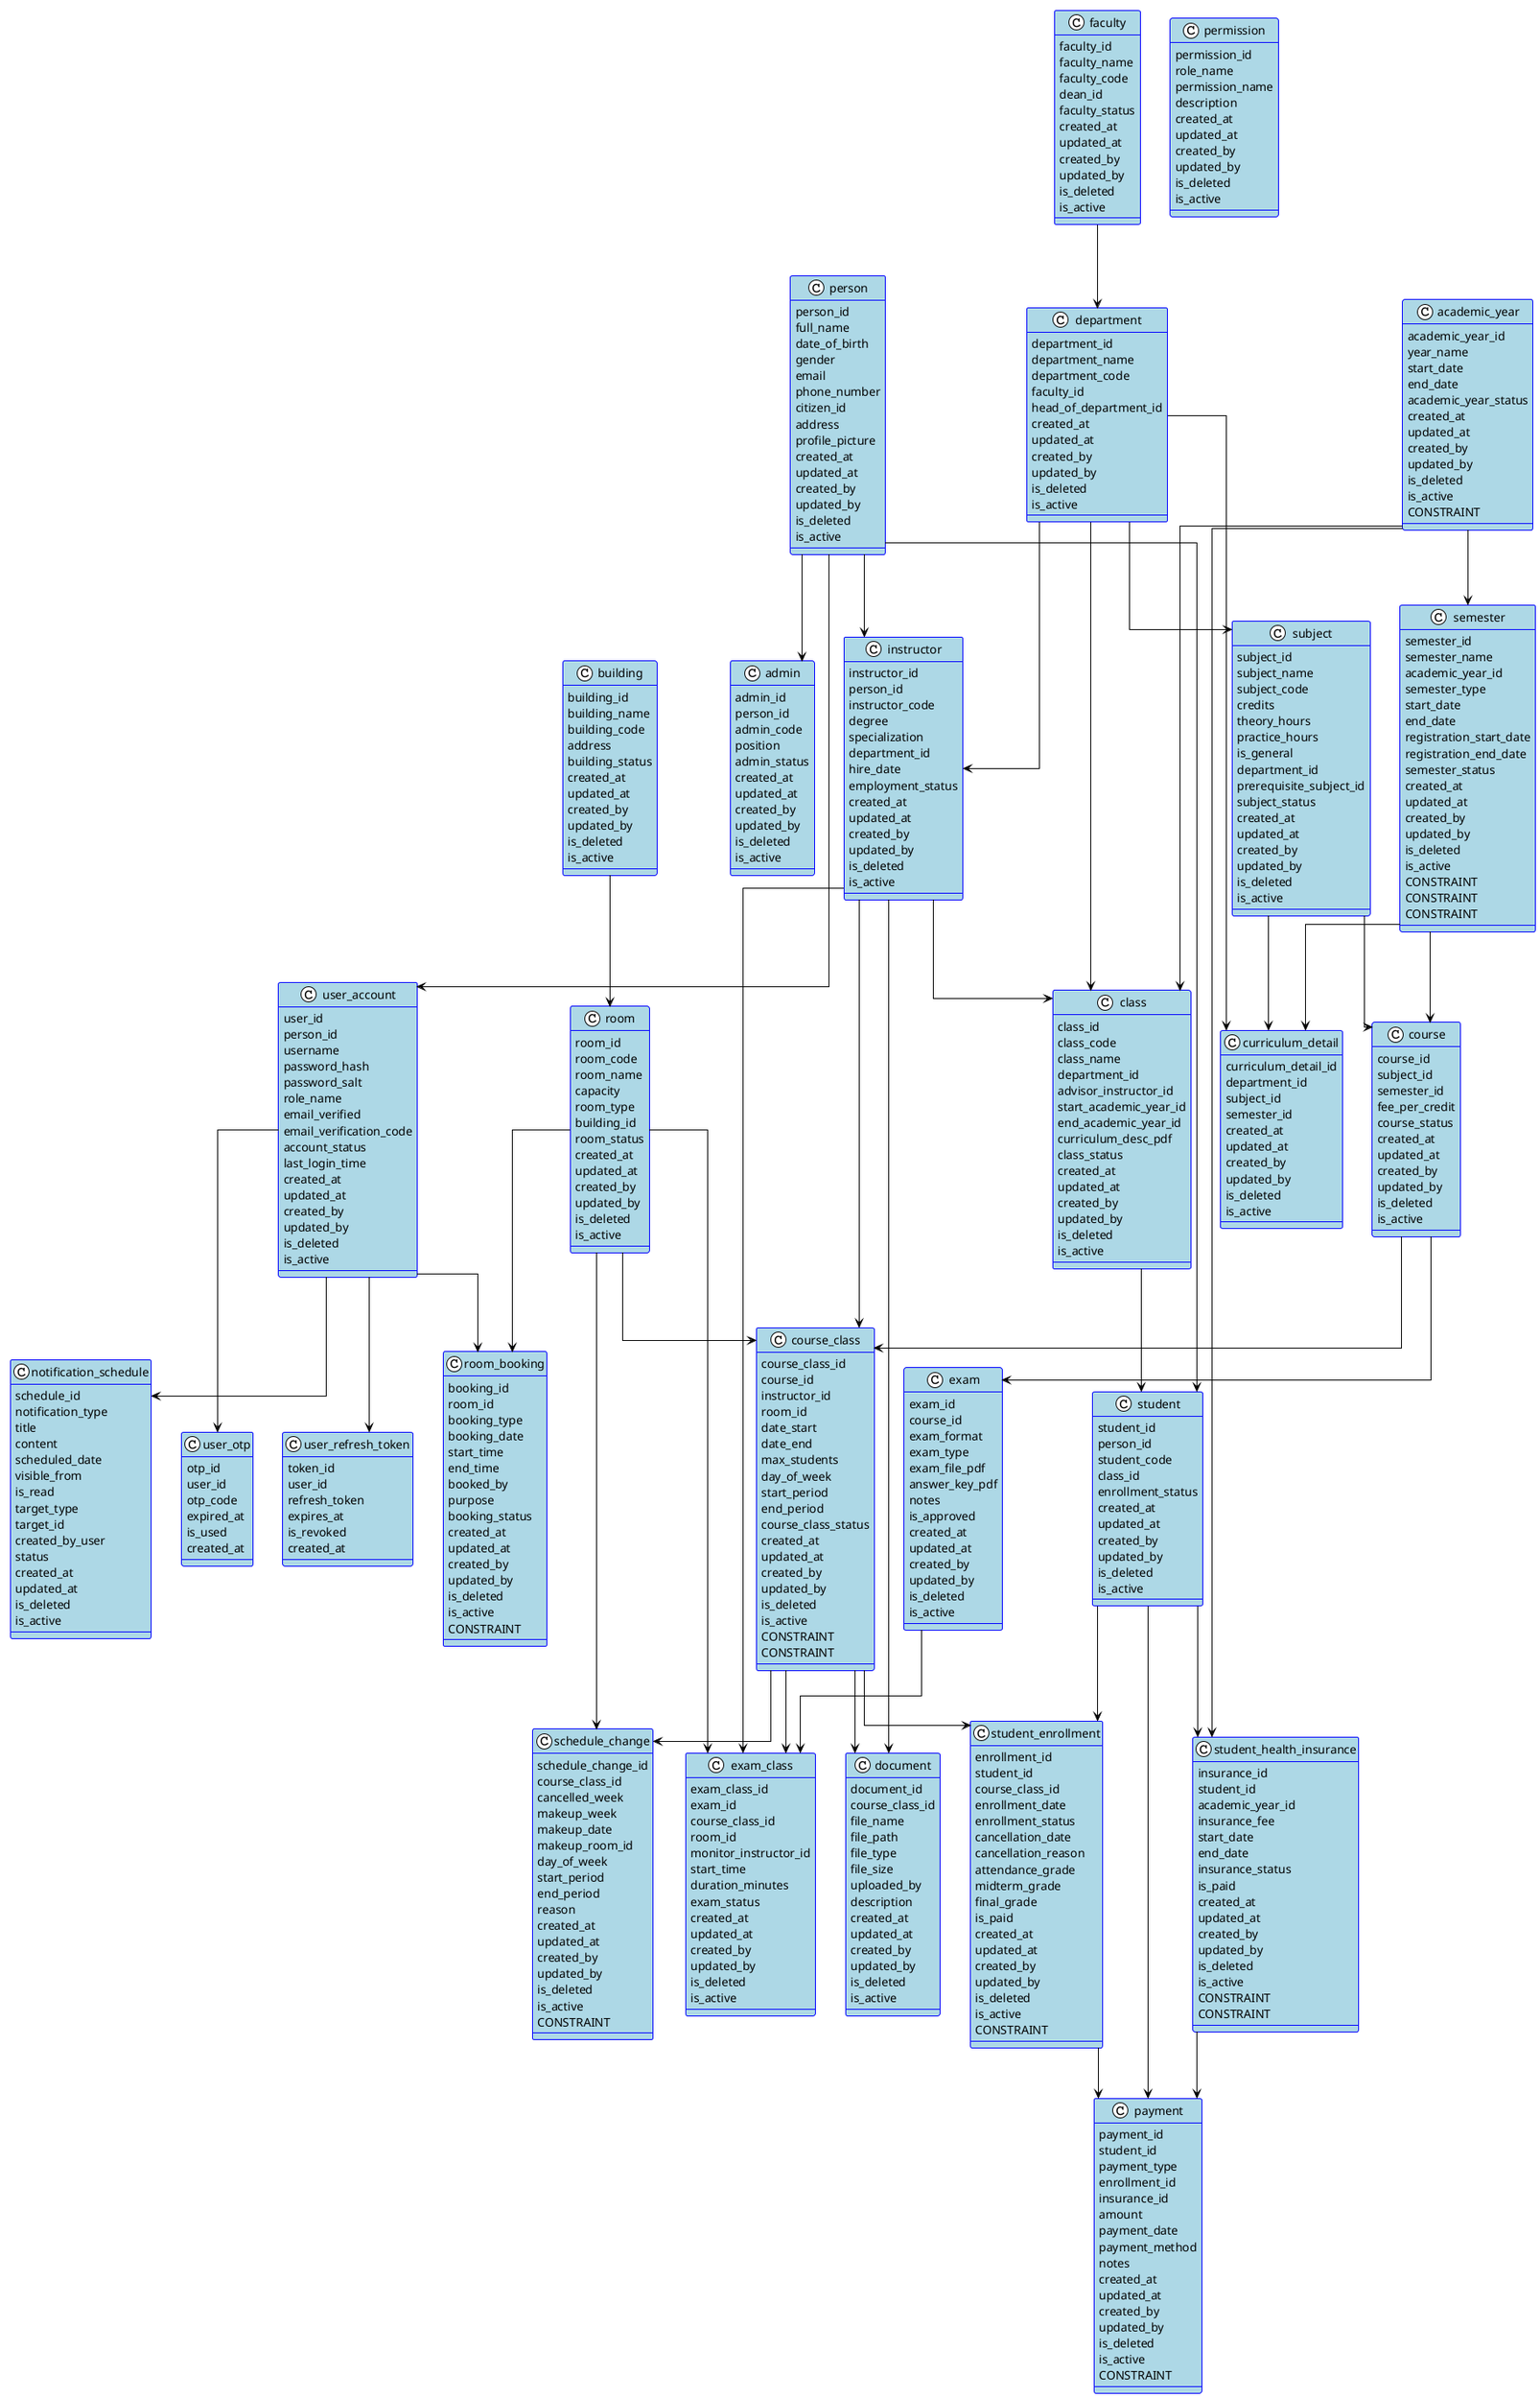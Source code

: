 @startuml
!theme plain
top to bottom direction
skinparam classAttributeIconSize 0
skinparam linetype ortho

skinparam class {
  BackgroundColor LightBlue
  BorderColor Blue
}

' Level 0 tables
class admin {
  admin_id
  person_id
  admin_code
  position
  admin_status
  created_at
  updated_at
  created_by
  updated_by
  is_deleted
  is_active
}
class curriculum_detail {
  curriculum_detail_id
  department_id
  subject_id
  semester_id
  created_at
  updated_at
  created_by
  updated_by
  is_deleted
  is_active
}
class department {
  department_id
  department_name
  department_code
  faculty_id
  head_of_department_id
  created_at
  updated_at
  created_by
  updated_by
  is_deleted
  is_active
}
class document {
  document_id
  course_class_id
  file_name
  file_path
  file_type
  file_size
  uploaded_by
  description
  created_at
  updated_at
  created_by
  updated_by
  is_deleted
  is_active
}
class exam_class {
  exam_class_id
  exam_id
  course_class_id
  room_id
  monitor_instructor_id
  start_time
  duration_minutes
  exam_status
  created_at
  updated_at
  created_by
  updated_by
  is_deleted
  is_active
}
class faculty {
  faculty_id
  faculty_name
  faculty_code
  dean_id
  faculty_status
  created_at
  updated_at
  created_by
  updated_by
  is_deleted
  is_active
}
class notification_schedule {
  schedule_id
  notification_type
  title
  content
  scheduled_date
  visible_from
  is_read
  target_type
  target_id
  created_by_user
  status
  created_at
  updated_at
  is_deleted
  is_active
}
class payment {
  payment_id
  student_id
  payment_type
  enrollment_id
  insurance_id
  amount
  payment_date
  payment_method
  notes
  created_at
  updated_at
  created_by
  updated_by
  is_deleted
  is_active
  CONSTRAINT
}
class permission {
  permission_id
  role_name
  permission_name
  description
  created_at
  updated_at
  created_by
  updated_by
  is_deleted
  is_active
}
class room_booking {
  booking_id
  room_id
  booking_type
  booking_date
  start_time
  end_time
  booked_by
  purpose
  booking_status
  created_at
  updated_at
  created_by
  updated_by
  is_deleted
  is_active
  CONSTRAINT
}
class schedule_change {
  schedule_change_id
  course_class_id
  cancelled_week
  makeup_week
  makeup_date
  makeup_room_id
  day_of_week
  start_period
  end_period
  reason
  created_at
  updated_at
  created_by
  updated_by
  is_deleted
  is_active
  CONSTRAINT
}
class subject {
  subject_id
  subject_name
  subject_code
  credits
  theory_hours
  practice_hours
  is_general
  department_id
  prerequisite_subject_id
  subject_status
  created_at
  updated_at
  created_by
  updated_by
  is_deleted
  is_active
}
class user_otp {
  otp_id
  user_id
  otp_code
  expired_at
  is_used
  created_at
}
class user_refresh_token {
  token_id
  user_id
  refresh_token
  expires_at
  is_revoked
  created_at
}

' Level 1 tables
class exam {
  exam_id
  course_id
  exam_format
  exam_type
  exam_file_pdf
  answer_key_pdf
  notes
  is_approved
  created_at
  updated_at
  created_by
  updated_by
  is_deleted
  is_active
}
class student_enrollment {
  enrollment_id
  student_id
  course_class_id
  enrollment_date
  enrollment_status
  cancellation_date
  cancellation_reason
  attendance_grade
  midterm_grade
  final_grade
  is_paid
  created_at
  updated_at
  created_by
  updated_by
  is_deleted
  is_active
  CONSTRAINT
}
class student_health_insurance {
  insurance_id
  student_id
  academic_year_id
  insurance_fee
  start_date
  end_date
  insurance_status
  is_paid
  created_at
  updated_at
  created_by
  updated_by
  is_deleted
  is_active
  CONSTRAINT
  CONSTRAINT
}
class user_account {
  user_id
  person_id
  username
  password_hash
  password_salt
  role_name
  email_verified
  email_verification_code
  account_status
  last_login_time
  created_at
  updated_at
  created_by
  updated_by
  is_deleted
  is_active
}

' Level 2 tables
class course_class {
  course_class_id
  course_id
  instructor_id
  room_id
  date_start
  date_end
  max_students
  day_of_week
  start_period
  end_period
  course_class_status
  created_at
  updated_at
  created_by
  updated_by
  is_deleted
  is_active
  CONSTRAINT
  CONSTRAINT
}
class student {
  student_id
  person_id
  student_code
  class_id
  enrollment_status
  created_at
  updated_at
  created_by
  updated_by
  is_deleted
  is_active
}

' Level 3 tables
class class {
  class_id
  class_code
  class_name
  department_id
  advisor_instructor_id
  start_academic_year_id
  end_academic_year_id
  curriculum_desc_pdf
  class_status
  created_at
  updated_at
  created_by
  updated_by
  is_deleted
  is_active
}
class course {
  course_id
  subject_id
  semester_id
  fee_per_credit
  course_status
  created_at
  updated_at
  created_by
  updated_by
  is_deleted
  is_active
}
class room {
  room_id
  room_code
  room_name
  capacity
  room_type
  building_id
  room_status
  created_at
  updated_at
  created_by
  updated_by
  is_deleted
  is_active
}

' Level 4 tables
class building {
  building_id
  building_name
  building_code
  address
  building_status
  created_at
  updated_at
  created_by
  updated_by
  is_deleted
  is_active
}
class instructor {
  instructor_id
  person_id
  instructor_code
  degree
  specialization
  department_id
  hire_date
  employment_status
  created_at
  updated_at
  created_by
  updated_by
  is_deleted
  is_active
}
class semester {
  semester_id
  semester_name
  academic_year_id
  semester_type
  start_date
  end_date
  registration_start_date
  registration_end_date
  semester_status
  created_at
  updated_at
  created_by
  updated_by
  is_deleted
  is_active
  CONSTRAINT
  CONSTRAINT
  CONSTRAINT
}

' Level 5 tables
class academic_year {
  academic_year_id
  year_name
  start_date
  end_date
  academic_year_status
  created_at
  updated_at
  created_by
  updated_by
  is_deleted
  is_active
  CONSTRAINT
}
class person {
  person_id
  full_name
  date_of_birth
  gender
  email
  phone_number
  citizen_id
  address
  profile_picture
  created_at
  updated_at
  created_by
  updated_by
  is_deleted
  is_active
}

' Relationships
person --> user_account
user_account --> user_otp
user_account --> user_refresh_token
building --> room
academic_year --> semester
faculty --> department
person --> instructor
department --> instructor
department --> subject
department --> class
instructor --> class
academic_year --> class
person --> student
class --> student
person --> admin
department --> curriculum_detail
subject --> curriculum_detail
semester --> curriculum_detail
subject --> course
semester --> course
course --> course_class
instructor --> course_class
room --> course_class
student --> student_enrollment
course_class --> student_enrollment
course_class --> schedule_change
room --> schedule_change
course_class --> document
instructor --> document
user_account --> notification_schedule
course --> exam
exam --> exam_class
course_class --> exam_class
room --> exam_class
instructor --> exam_class
student --> student_health_insurance
academic_year --> student_health_insurance
student --> payment
student_enrollment --> payment
student_health_insurance --> payment
room --> room_booking
user_account --> room_booking
@enduml